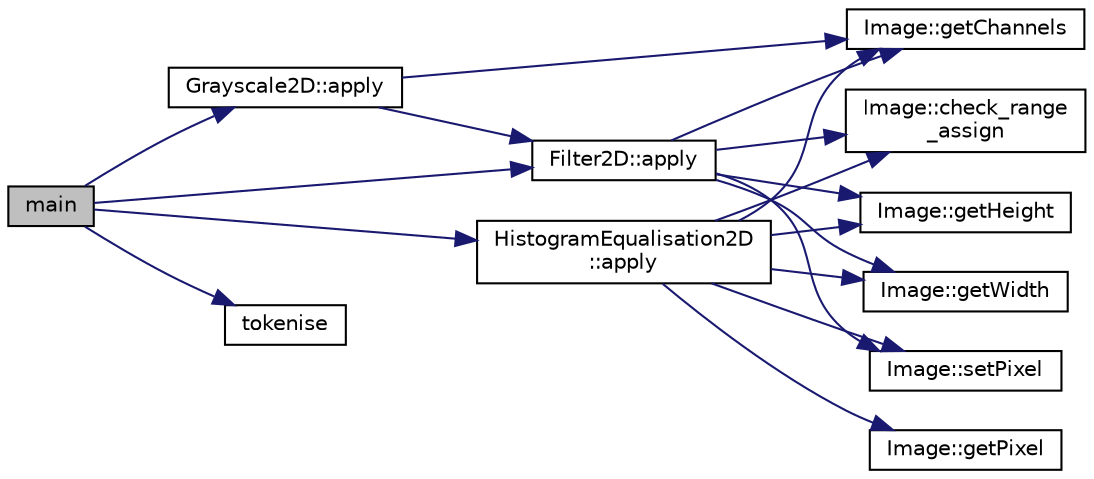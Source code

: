 digraph "main"
{
 // LATEX_PDF_SIZE
  edge [fontname="Helvetica",fontsize="10",labelfontname="Helvetica",labelfontsize="10"];
  node [fontname="Helvetica",fontsize="10",shape=record];
  rankdir="LR";
  Node1 [label="main",height=0.2,width=0.4,color="black", fillcolor="grey75", style="filled", fontcolor="black",tooltip=" "];
  Node1 -> Node2 [color="midnightblue",fontsize="10",style="solid",fontname="Helvetica"];
  Node2 [label="Grayscale2D::apply",height=0.2,width=0.4,color="black", fillcolor="white", style="filled",URL="$classGrayscale2D.html#a93d20386221396e2fcc54d1169877f49",tooltip=" "];
  Node2 -> Node3 [color="midnightblue",fontsize="10",style="solid",fontname="Helvetica"];
  Node3 [label="Filter2D::apply",height=0.2,width=0.4,color="black", fillcolor="white", style="filled",URL="$classFilter2D.html#ad7117badae2b19ecf7db6bb4107d7f81",tooltip=" "];
  Node3 -> Node4 [color="midnightblue",fontsize="10",style="solid",fontname="Helvetica"];
  Node4 [label="Image::check_range\l_assign",height=0.2,width=0.4,color="black", fillcolor="white", style="filled",URL="$classImage.html#adf74eb9c294250145821b077819eda99",tooltip=" "];
  Node3 -> Node5 [color="midnightblue",fontsize="10",style="solid",fontname="Helvetica"];
  Node5 [label="Image::getChannels",height=0.2,width=0.4,color="black", fillcolor="white", style="filled",URL="$classImage.html#ac5aa58198ae9fe5492b3512d0d6f2ab8",tooltip=" "];
  Node3 -> Node6 [color="midnightblue",fontsize="10",style="solid",fontname="Helvetica"];
  Node6 [label="Image::getHeight",height=0.2,width=0.4,color="black", fillcolor="white", style="filled",URL="$classImage.html#a1d36dbbab253f54aa2a21e7dc02f6448",tooltip=" "];
  Node3 -> Node7 [color="midnightblue",fontsize="10",style="solid",fontname="Helvetica"];
  Node7 [label="Image::getWidth",height=0.2,width=0.4,color="black", fillcolor="white", style="filled",URL="$classImage.html#a864645b6ce25dce149f4924da9e3d510",tooltip="Destructor for the Image object."];
  Node3 -> Node8 [color="midnightblue",fontsize="10",style="solid",fontname="Helvetica"];
  Node8 [label="Image::setPixel",height=0.2,width=0.4,color="black", fillcolor="white", style="filled",URL="$classImage.html#a85a0b2c6c172bb7771e4240cd8e5c4a5",tooltip="Sets the pixel value at the specified position."];
  Node2 -> Node5 [color="midnightblue",fontsize="10",style="solid",fontname="Helvetica"];
  Node1 -> Node3 [color="midnightblue",fontsize="10",style="solid",fontname="Helvetica"];
  Node1 -> Node9 [color="midnightblue",fontsize="10",style="solid",fontname="Helvetica"];
  Node9 [label="HistogramEqualisation2D\l::apply",height=0.2,width=0.4,color="black", fillcolor="white", style="filled",URL="$classHistogramEqualisation2D.html#a0c38d7be03938b884bdd8a5b5a5aa21b",tooltip=" "];
  Node9 -> Node4 [color="midnightblue",fontsize="10",style="solid",fontname="Helvetica"];
  Node9 -> Node5 [color="midnightblue",fontsize="10",style="solid",fontname="Helvetica"];
  Node9 -> Node6 [color="midnightblue",fontsize="10",style="solid",fontname="Helvetica"];
  Node9 -> Node10 [color="midnightblue",fontsize="10",style="solid",fontname="Helvetica"];
  Node10 [label="Image::getPixel",height=0.2,width=0.4,color="black", fillcolor="white", style="filled",URL="$classImage.html#a20827f1edbe739ce0332fda00e0e3039",tooltip=" "];
  Node9 -> Node7 [color="midnightblue",fontsize="10",style="solid",fontname="Helvetica"];
  Node9 -> Node8 [color="midnightblue",fontsize="10",style="solid",fontname="Helvetica"];
  Node1 -> Node11 [color="midnightblue",fontsize="10",style="solid",fontname="Helvetica"];
  Node11 [label="tokenise",height=0.2,width=0.4,color="black", fillcolor="white", style="filled",URL="$main_8cpp.html#a8736385045b58b06621f75428332cc8d",tooltip=" "];
}
